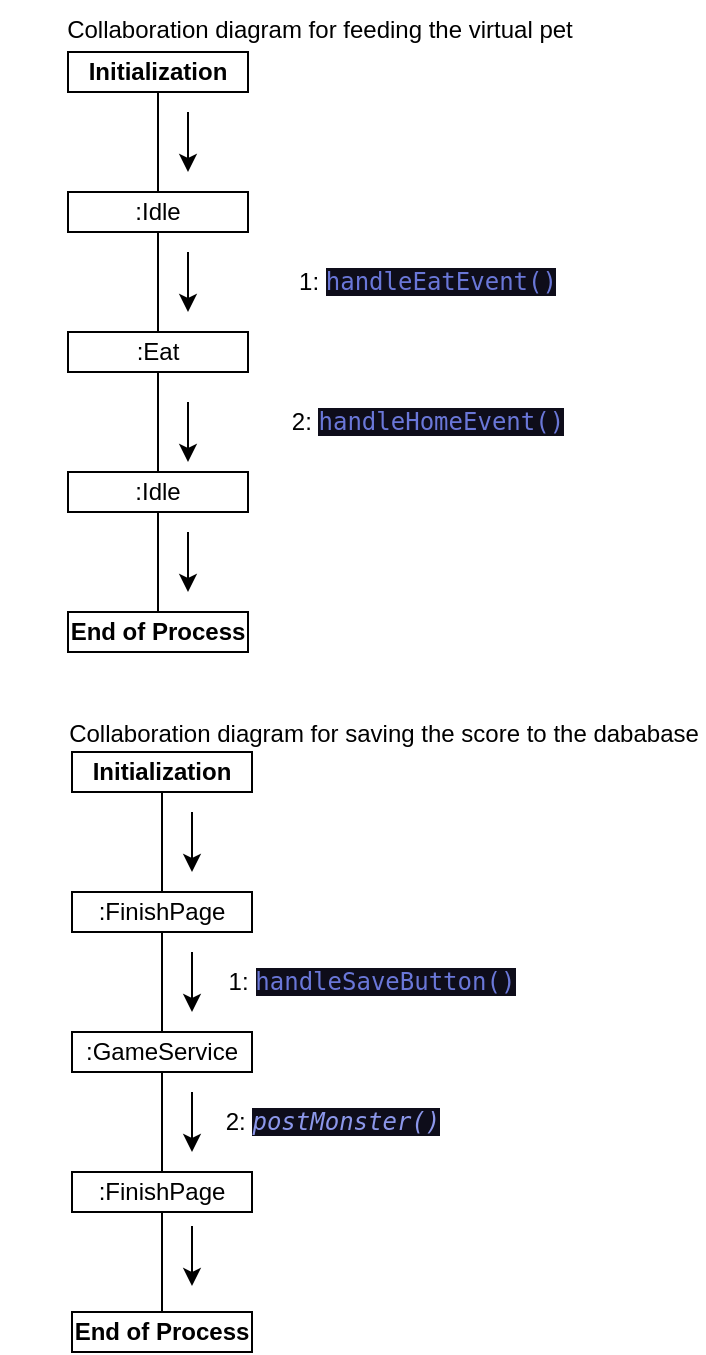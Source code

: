 <mxfile version="18.2.0" type="github">
  <diagram id="kMEZ-_VJJsFNROsSu5cZ" name="Page-1">
    <mxGraphModel dx="765" dy="419" grid="0" gridSize="10" guides="1" tooltips="1" connect="1" arrows="1" fold="1" page="1" pageScale="1" pageWidth="827" pageHeight="1169" math="0" shadow="0">
      <root>
        <mxCell id="0" />
        <mxCell id="1" parent="0" />
        <mxCell id="nb9kuE79MfEKbNQdYI47-2" value="Collaboration diagram for saving the score to the dababase" style="text;html=1;strokeColor=none;fillColor=none;align=center;verticalAlign=middle;whiteSpace=wrap;rounded=0;" vertex="1" parent="1">
          <mxGeometry x="36" y="366" width="320" height="30" as="geometry" />
        </mxCell>
        <mxCell id="nb9kuE79MfEKbNQdYI47-7" style="edgeStyle=orthogonalEdgeStyle;rounded=0;orthogonalLoop=1;jettySize=auto;html=1;entryX=0.5;entryY=0;entryDx=0;entryDy=0;endArrow=none;endFill=0;" edge="1" parent="1" source="nb9kuE79MfEKbNQdYI47-3" target="nb9kuE79MfEKbNQdYI47-5">
          <mxGeometry relative="1" as="geometry" />
        </mxCell>
        <mxCell id="nb9kuE79MfEKbNQdYI47-3" value="&lt;b&gt;Initialization&lt;/b&gt;" style="rounded=0;whiteSpace=wrap;html=1;" vertex="1" parent="1">
          <mxGeometry x="40" y="390" width="90" height="20" as="geometry" />
        </mxCell>
        <mxCell id="nb9kuE79MfEKbNQdYI47-12" style="edgeStyle=orthogonalEdgeStyle;rounded=0;orthogonalLoop=1;jettySize=auto;html=1;entryX=0.5;entryY=0;entryDx=0;entryDy=0;endArrow=none;endFill=0;" edge="1" parent="1" source="nb9kuE79MfEKbNQdYI47-5" target="nb9kuE79MfEKbNQdYI47-11">
          <mxGeometry relative="1" as="geometry" />
        </mxCell>
        <mxCell id="nb9kuE79MfEKbNQdYI47-5" value=":FinishPage" style="rounded=0;whiteSpace=wrap;html=1;" vertex="1" parent="1">
          <mxGeometry x="40" y="460" width="90" height="20" as="geometry" />
        </mxCell>
        <mxCell id="nb9kuE79MfEKbNQdYI47-8" value="" style="endArrow=classic;html=1;rounded=0;" edge="1" parent="1">
          <mxGeometry width="50" height="50" relative="1" as="geometry">
            <mxPoint x="100" y="420" as="sourcePoint" />
            <mxPoint x="100" y="450" as="targetPoint" />
          </mxGeometry>
        </mxCell>
        <mxCell id="nb9kuE79MfEKbNQdYI47-9" value="1:&amp;nbsp;&lt;span style=&quot;color: rgb(106, 119, 216); background-color: rgb(14, 13, 26); font-family: &amp;quot;JetBrains Mono&amp;quot;, &amp;quot;Fira Code&amp;quot;, monospace, Menlo, Monaco, &amp;quot;Courier New&amp;quot;, monospace;&quot;&gt;handleSaveButton()&lt;/span&gt;" style="text;html=1;strokeColor=none;fillColor=none;align=center;verticalAlign=middle;whiteSpace=wrap;rounded=0;" vertex="1" parent="1">
          <mxGeometry x="110" y="490" width="160" height="30" as="geometry" />
        </mxCell>
        <mxCell id="nb9kuE79MfEKbNQdYI47-15" style="edgeStyle=orthogonalEdgeStyle;rounded=0;orthogonalLoop=1;jettySize=auto;html=1;endArrow=none;endFill=0;" edge="1" parent="1" source="nb9kuE79MfEKbNQdYI47-11" target="nb9kuE79MfEKbNQdYI47-14">
          <mxGeometry relative="1" as="geometry" />
        </mxCell>
        <mxCell id="nb9kuE79MfEKbNQdYI47-11" value=":GameService" style="rounded=0;whiteSpace=wrap;html=1;" vertex="1" parent="1">
          <mxGeometry x="40" y="530" width="90" height="20" as="geometry" />
        </mxCell>
        <mxCell id="nb9kuE79MfEKbNQdYI47-13" value="" style="endArrow=classic;html=1;rounded=0;" edge="1" parent="1">
          <mxGeometry width="50" height="50" relative="1" as="geometry">
            <mxPoint x="100" y="490" as="sourcePoint" />
            <mxPoint x="100" y="520" as="targetPoint" />
          </mxGeometry>
        </mxCell>
        <mxCell id="nb9kuE79MfEKbNQdYI47-20" style="edgeStyle=orthogonalEdgeStyle;rounded=0;orthogonalLoop=1;jettySize=auto;html=1;entryX=0.5;entryY=0;entryDx=0;entryDy=0;endArrow=none;endFill=0;" edge="1" parent="1" source="nb9kuE79MfEKbNQdYI47-14" target="nb9kuE79MfEKbNQdYI47-19">
          <mxGeometry relative="1" as="geometry" />
        </mxCell>
        <mxCell id="nb9kuE79MfEKbNQdYI47-14" value=":FinishPage" style="rounded=0;whiteSpace=wrap;html=1;" vertex="1" parent="1">
          <mxGeometry x="40" y="600" width="90" height="20" as="geometry" />
        </mxCell>
        <mxCell id="nb9kuE79MfEKbNQdYI47-16" value="" style="endArrow=classic;html=1;rounded=0;" edge="1" parent="1">
          <mxGeometry width="50" height="50" relative="1" as="geometry">
            <mxPoint x="100" y="560" as="sourcePoint" />
            <mxPoint x="100" y="590" as="targetPoint" />
          </mxGeometry>
        </mxCell>
        <mxCell id="nb9kuE79MfEKbNQdYI47-17" value="2:&amp;nbsp;&lt;span style=&quot;color: rgb(140, 151, 234); font-style: italic; background-color: rgb(14, 13, 26); font-family: &amp;quot;JetBrains Mono&amp;quot;, &amp;quot;Fira Code&amp;quot;, monospace, Menlo, Monaco, &amp;quot;Courier New&amp;quot;, monospace;&quot;&gt;postMonster()&lt;/span&gt;" style="text;html=1;align=center;verticalAlign=middle;resizable=0;points=[];autosize=1;strokeColor=none;fillColor=none;" vertex="1" parent="1">
          <mxGeometry x="110" y="565" width="120" height="20" as="geometry" />
        </mxCell>
        <mxCell id="nb9kuE79MfEKbNQdYI47-19" value="&lt;b&gt;End of Process&lt;/b&gt;" style="rounded=0;whiteSpace=wrap;html=1;" vertex="1" parent="1">
          <mxGeometry x="40" y="670" width="90" height="20" as="geometry" />
        </mxCell>
        <mxCell id="nb9kuE79MfEKbNQdYI47-21" value="" style="endArrow=classic;html=1;rounded=0;" edge="1" parent="1">
          <mxGeometry width="50" height="50" relative="1" as="geometry">
            <mxPoint x="100" y="627" as="sourcePoint" />
            <mxPoint x="100" y="657" as="targetPoint" />
          </mxGeometry>
        </mxCell>
        <mxCell id="nb9kuE79MfEKbNQdYI47-26" style="edgeStyle=orthogonalEdgeStyle;rounded=0;orthogonalLoop=1;jettySize=auto;html=1;entryX=0.5;entryY=0;entryDx=0;entryDy=0;endArrow=none;endFill=0;" edge="1" parent="1" source="nb9kuE79MfEKbNQdYI47-24" target="nb9kuE79MfEKbNQdYI47-25">
          <mxGeometry relative="1" as="geometry" />
        </mxCell>
        <mxCell id="nb9kuE79MfEKbNQdYI47-24" value="&lt;b&gt;Initialization&lt;/b&gt;" style="rounded=0;whiteSpace=wrap;html=1;" vertex="1" parent="1">
          <mxGeometry x="38" y="40" width="90" height="20" as="geometry" />
        </mxCell>
        <mxCell id="nb9kuE79MfEKbNQdYI47-29" style="edgeStyle=orthogonalEdgeStyle;rounded=0;orthogonalLoop=1;jettySize=auto;html=1;entryX=0.5;entryY=0;entryDx=0;entryDy=0;endArrow=none;endFill=0;" edge="1" parent="1" source="nb9kuE79MfEKbNQdYI47-25" target="nb9kuE79MfEKbNQdYI47-28">
          <mxGeometry relative="1" as="geometry" />
        </mxCell>
        <mxCell id="nb9kuE79MfEKbNQdYI47-25" value=":Idle" style="rounded=0;whiteSpace=wrap;html=1;" vertex="1" parent="1">
          <mxGeometry x="38" y="110" width="90" height="20" as="geometry" />
        </mxCell>
        <mxCell id="nb9kuE79MfEKbNQdYI47-27" value="" style="endArrow=classic;html=1;rounded=0;" edge="1" parent="1">
          <mxGeometry width="50" height="50" relative="1" as="geometry">
            <mxPoint x="98" y="70" as="sourcePoint" />
            <mxPoint x="98" y="100" as="targetPoint" />
          </mxGeometry>
        </mxCell>
        <mxCell id="nb9kuE79MfEKbNQdYI47-33" style="edgeStyle=orthogonalEdgeStyle;rounded=0;orthogonalLoop=1;jettySize=auto;html=1;entryX=0.5;entryY=0;entryDx=0;entryDy=0;endArrow=none;endFill=0;" edge="1" parent="1" source="nb9kuE79MfEKbNQdYI47-28" target="nb9kuE79MfEKbNQdYI47-32">
          <mxGeometry relative="1" as="geometry" />
        </mxCell>
        <mxCell id="nb9kuE79MfEKbNQdYI47-28" value=":Eat" style="rounded=0;whiteSpace=wrap;html=1;" vertex="1" parent="1">
          <mxGeometry x="38" y="180" width="90" height="20" as="geometry" />
        </mxCell>
        <mxCell id="nb9kuE79MfEKbNQdYI47-30" value="" style="endArrow=classic;html=1;rounded=0;" edge="1" parent="1">
          <mxGeometry width="50" height="50" relative="1" as="geometry">
            <mxPoint x="98" y="140" as="sourcePoint" />
            <mxPoint x="98" y="170" as="targetPoint" />
          </mxGeometry>
        </mxCell>
        <mxCell id="nb9kuE79MfEKbNQdYI47-31" value="1:&amp;nbsp;&lt;span style=&quot;color: rgb(106, 119, 216); background-color: rgb(14, 13, 26); font-family: &amp;quot;JetBrains Mono&amp;quot;, &amp;quot;Fira Code&amp;quot;, monospace, Menlo, Monaco, &amp;quot;Courier New&amp;quot;, monospace;&quot;&gt;handleEatEvent()&lt;/span&gt;" style="text;html=1;strokeColor=none;fillColor=none;align=center;verticalAlign=middle;whiteSpace=wrap;rounded=0;" vertex="1" parent="1">
          <mxGeometry x="138" y="140" width="160" height="30" as="geometry" />
        </mxCell>
        <mxCell id="nb9kuE79MfEKbNQdYI47-41" style="edgeStyle=orthogonalEdgeStyle;rounded=0;orthogonalLoop=1;jettySize=auto;html=1;entryX=0.5;entryY=0;entryDx=0;entryDy=0;endArrow=none;endFill=0;" edge="1" parent="1" source="nb9kuE79MfEKbNQdYI47-32" target="nb9kuE79MfEKbNQdYI47-40">
          <mxGeometry relative="1" as="geometry" />
        </mxCell>
        <mxCell id="nb9kuE79MfEKbNQdYI47-32" value=":Idle" style="rounded=0;whiteSpace=wrap;html=1;" vertex="1" parent="1">
          <mxGeometry x="38" y="250" width="90" height="20" as="geometry" />
        </mxCell>
        <mxCell id="nb9kuE79MfEKbNQdYI47-34" value="" style="endArrow=classic;html=1;rounded=0;" edge="1" parent="1">
          <mxGeometry width="50" height="50" relative="1" as="geometry">
            <mxPoint x="98" y="215" as="sourcePoint" />
            <mxPoint x="98" y="245" as="targetPoint" />
          </mxGeometry>
        </mxCell>
        <mxCell id="nb9kuE79MfEKbNQdYI47-35" value="2:&amp;nbsp;&lt;span style=&quot;color: rgb(106, 119, 216); background-color: rgb(14, 13, 26); font-family: &amp;quot;JetBrains Mono&amp;quot;, &amp;quot;Fira Code&amp;quot;, monospace, Menlo, Monaco, &amp;quot;Courier New&amp;quot;, monospace;&quot;&gt;handleHomeEvent()&lt;/span&gt;" style="text;html=1;strokeColor=none;fillColor=none;align=center;verticalAlign=middle;whiteSpace=wrap;rounded=0;" vertex="1" parent="1">
          <mxGeometry x="138" y="210" width="160" height="30" as="geometry" />
        </mxCell>
        <mxCell id="nb9kuE79MfEKbNQdYI47-40" value="&lt;b&gt;End of Process&lt;/b&gt;" style="rounded=0;whiteSpace=wrap;html=1;" vertex="1" parent="1">
          <mxGeometry x="38" y="320" width="90" height="20" as="geometry" />
        </mxCell>
        <mxCell id="nb9kuE79MfEKbNQdYI47-42" value="" style="endArrow=classic;html=1;rounded=0;" edge="1" parent="1">
          <mxGeometry width="50" height="50" relative="1" as="geometry">
            <mxPoint x="98" y="280" as="sourcePoint" />
            <mxPoint x="98" y="310" as="targetPoint" />
          </mxGeometry>
        </mxCell>
        <mxCell id="nb9kuE79MfEKbNQdYI47-43" value="Collaboration diagram for feeding the virtual pet" style="text;html=1;strokeColor=none;fillColor=none;align=center;verticalAlign=middle;whiteSpace=wrap;rounded=0;" vertex="1" parent="1">
          <mxGeometry x="4" y="14" width="320" height="30" as="geometry" />
        </mxCell>
      </root>
    </mxGraphModel>
  </diagram>
</mxfile>
